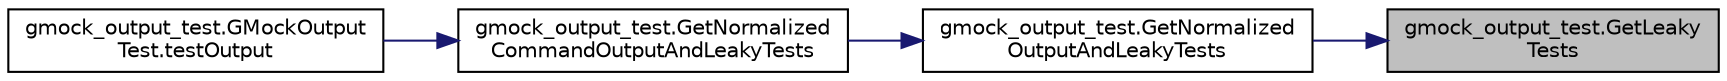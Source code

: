 digraph "gmock_output_test.GetLeakyTests"
{
 // LATEX_PDF_SIZE
  bgcolor="transparent";
  edge [fontname="Helvetica",fontsize="10",labelfontname="Helvetica",labelfontsize="10"];
  node [fontname="Helvetica",fontsize="10",shape=record];
  rankdir="RL";
  Node1 [label="gmock_output_test.GetLeaky\lTests",height=0.2,width=0.4,color="black", fillcolor="grey75", style="filled", fontcolor="black",tooltip=" "];
  Node1 -> Node2 [dir="back",color="midnightblue",fontsize="10",style="solid",fontname="Helvetica"];
  Node2 [label="gmock_output_test.GetNormalized\lOutputAndLeakyTests",height=0.2,width=0.4,color="black",URL="$namespacegmock__output__test.html#a590ba3b918e5599eeabc2cbf597e2ce1",tooltip=" "];
  Node2 -> Node3 [dir="back",color="midnightblue",fontsize="10",style="solid",fontname="Helvetica"];
  Node3 [label="gmock_output_test.GetNormalized\lCommandOutputAndLeakyTests",height=0.2,width=0.4,color="black",URL="$namespacegmock__output__test.html#a1796bc395fbfb8873992e3f84378e4bf",tooltip=" "];
  Node3 -> Node4 [dir="back",color="midnightblue",fontsize="10",style="solid",fontname="Helvetica"];
  Node4 [label="gmock_output_test.GMockOutput\lTest.testOutput",height=0.2,width=0.4,color="black",URL="$classgmock__output__test_1_1GMockOutputTest.html#a661e7846690f48328fd9e0834fde9980",tooltip=" "];
}
